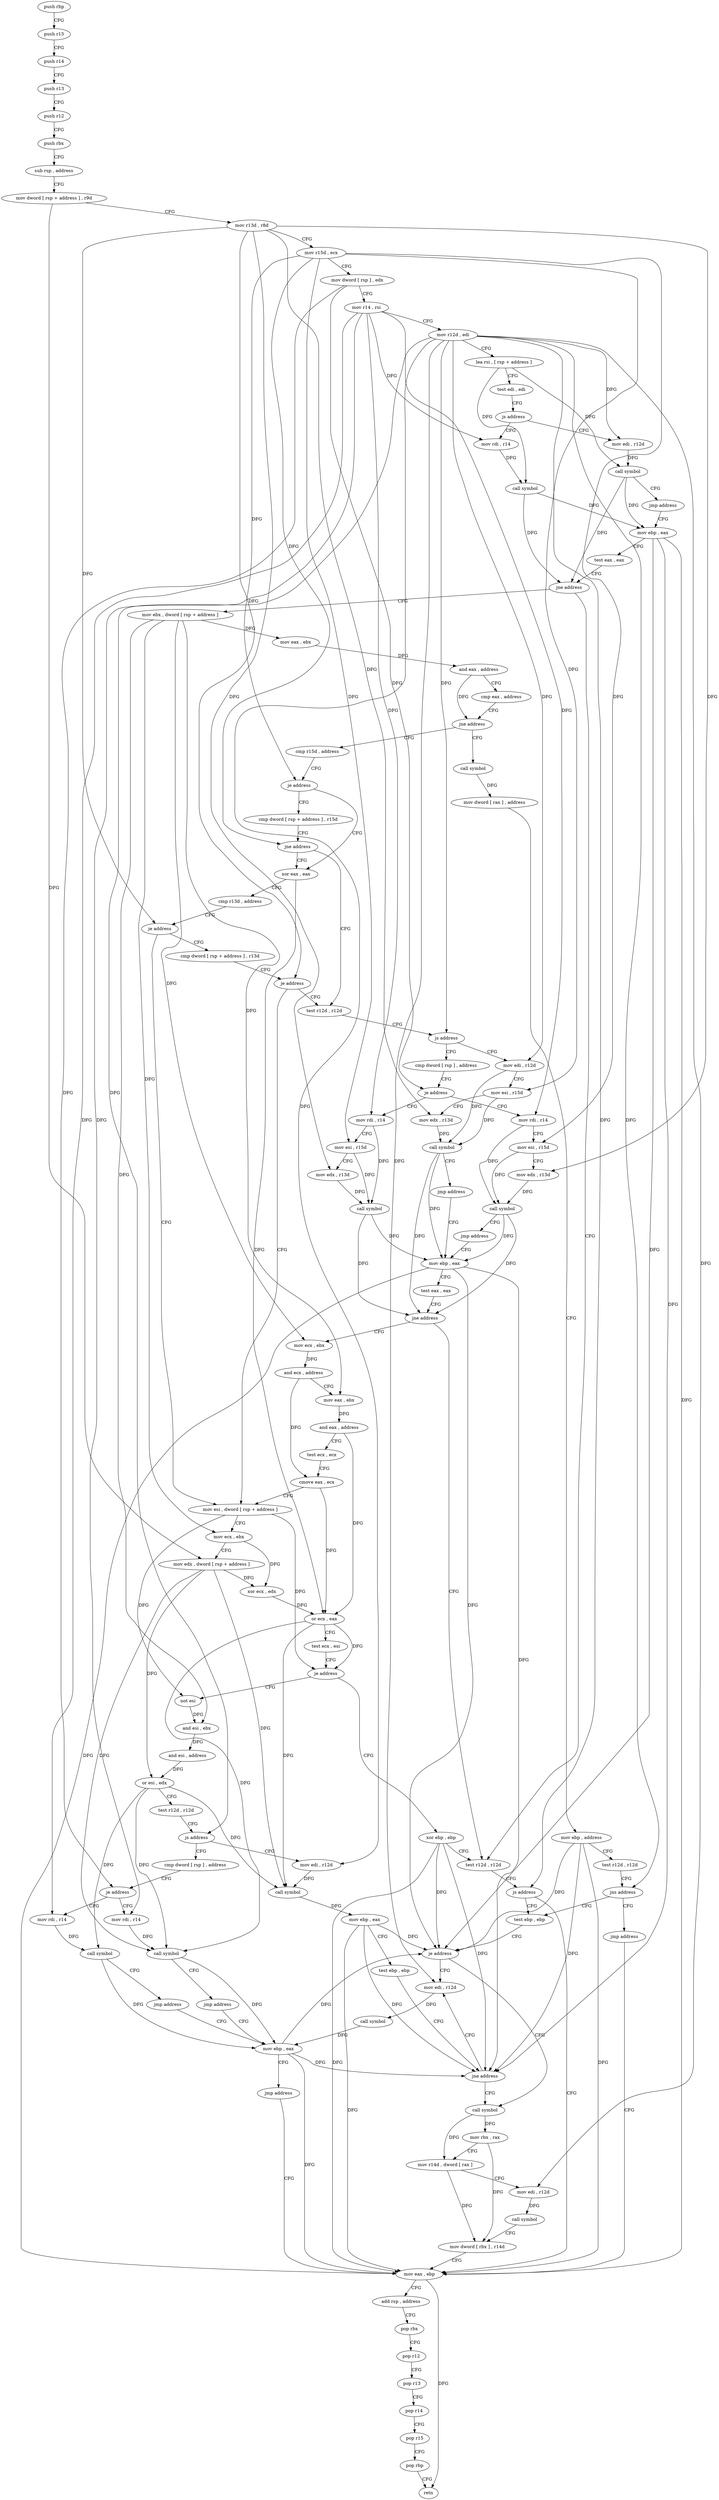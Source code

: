 digraph "func" {
"4271152" [label = "push rbp" ]
"4271153" [label = "push r15" ]
"4271155" [label = "push r14" ]
"4271157" [label = "push r13" ]
"4271159" [label = "push r12" ]
"4271161" [label = "push rbx" ]
"4271162" [label = "sub rsp , address" ]
"4271169" [label = "mov dword [ rsp + address ] , r9d" ]
"4271174" [label = "mov r13d , r8d" ]
"4271177" [label = "mov r15d , ecx" ]
"4271180" [label = "mov dword [ rsp ] , edx" ]
"4271183" [label = "mov r14 , rsi" ]
"4271186" [label = "mov r12d , edi" ]
"4271189" [label = "lea rsi , [ rsp + address ]" ]
"4271194" [label = "test edi , edi" ]
"4271196" [label = "js address" ]
"4271208" [label = "mov rdi , r14" ]
"4271198" [label = "mov edi , r12d" ]
"4271211" [label = "call symbol" ]
"4271216" [label = "mov ebp , eax" ]
"4271201" [label = "call symbol" ]
"4271206" [label = "jmp address" ]
"4271448" [label = "test r12d , r12d" ]
"4271451" [label = "js address" ]
"4271479" [label = "mov eax , ebp" ]
"4271453" [label = "test ebp , ebp" ]
"4271226" [label = "mov ebx , dword [ rsp + address ]" ]
"4271230" [label = "mov eax , ebx" ]
"4271232" [label = "and eax , address" ]
"4271237" [label = "cmp eax , address" ]
"4271242" [label = "jne address" ]
"4271293" [label = "call symbol" ]
"4271244" [label = "cmp r15d , address" ]
"4271218" [label = "test eax , eax" ]
"4271220" [label = "jne address" ]
"4271481" [label = "add rsp , address" ]
"4271488" [label = "pop rbx" ]
"4271489" [label = "pop r12" ]
"4271491" [label = "pop r13" ]
"4271493" [label = "pop r14" ]
"4271495" [label = "pop r15" ]
"4271497" [label = "pop rbp" ]
"4271498" [label = "retn" ]
"4271455" [label = "je address" ]
"4271434" [label = "mov edi , r12d" ]
"4271457" [label = "call symbol" ]
"4271298" [label = "mov dword [ rax ] , address" ]
"4271304" [label = "mov ebp , address" ]
"4271309" [label = "test r12d , r12d" ]
"4271312" [label = "jns address" ]
"4271318" [label = "jmp address" ]
"4271248" [label = "je address" ]
"4271257" [label = "xor eax , eax" ]
"4271250" [label = "cmp dword [ rsp + address ] , r15d" ]
"4271437" [label = "call symbol" ]
"4271442" [label = "mov ebp , eax" ]
"4271462" [label = "mov rbx , rax" ]
"4271465" [label = "mov r14d , dword [ rax ]" ]
"4271468" [label = "mov edi , r12d" ]
"4271471" [label = "call symbol" ]
"4271476" [label = "mov dword [ rbx ] , r14d" ]
"4271259" [label = "cmp r13d , address" ]
"4271263" [label = "je address" ]
"4271382" [label = "mov esi , dword [ rsp + address ]" ]
"4271265" [label = "cmp dword [ rsp + address ] , r13d" ]
"4271255" [label = "jne address" ]
"4271272" [label = "test r12d , r12d" ]
"4271389" [label = "mov ecx , ebx" ]
"4271391" [label = "mov edx , dword [ rsp + address ]" ]
"4271395" [label = "xor ecx , edx" ]
"4271397" [label = "or ecx , eax" ]
"4271399" [label = "test ecx , esi" ]
"4271401" [label = "je address" ]
"4271446" [label = "xor ebp , ebp" ]
"4271403" [label = "not esi" ]
"4271270" [label = "je address" ]
"4271275" [label = "js address" ]
"4271323" [label = "cmp dword [ rsp ] , address" ]
"4271277" [label = "mov edi , r12d" ]
"4271405" [label = "and esi , ebx" ]
"4271407" [label = "and esi , address" ]
"4271413" [label = "or esi , edx" ]
"4271415" [label = "test r12d , r12d" ]
"4271418" [label = "js address" ]
"4271499" [label = "cmp dword [ rsp ] , address" ]
"4271420" [label = "mov edi , r12d" ]
"4271327" [label = "je address" ]
"4271345" [label = "mov rdi , r14" ]
"4271329" [label = "mov rdi , r14" ]
"4271280" [label = "mov esi , r15d" ]
"4271283" [label = "mov edx , r13d" ]
"4271286" [label = "call symbol" ]
"4271291" [label = "jmp address" ]
"4271359" [label = "mov ebp , eax" ]
"4271503" [label = "je address" ]
"4271515" [label = "mov rdi , r14" ]
"4271505" [label = "mov rdi , r14" ]
"4271423" [label = "call symbol" ]
"4271428" [label = "mov ebp , eax" ]
"4271430" [label = "test ebp , ebp" ]
"4271432" [label = "jne address" ]
"4271348" [label = "mov esi , r15d" ]
"4271351" [label = "mov edx , r13d" ]
"4271354" [label = "call symbol" ]
"4271332" [label = "mov esi , r15d" ]
"4271335" [label = "mov edx , r13d" ]
"4271338" [label = "call symbol" ]
"4271343" [label = "jmp address" ]
"4271361" [label = "test eax , eax" ]
"4271363" [label = "jne address" ]
"4271365" [label = "mov ecx , ebx" ]
"4271518" [label = "call symbol" ]
"4271523" [label = "jmp address" ]
"4271508" [label = "call symbol" ]
"4271513" [label = "jmp address" ]
"4271367" [label = "and ecx , address" ]
"4271370" [label = "mov eax , ebx" ]
"4271372" [label = "and eax , address" ]
"4271377" [label = "test ecx , ecx" ]
"4271379" [label = "cmove eax , ecx" ]
"4271444" [label = "jmp address" ]
"4271152" -> "4271153" [ label = "CFG" ]
"4271153" -> "4271155" [ label = "CFG" ]
"4271155" -> "4271157" [ label = "CFG" ]
"4271157" -> "4271159" [ label = "CFG" ]
"4271159" -> "4271161" [ label = "CFG" ]
"4271161" -> "4271162" [ label = "CFG" ]
"4271162" -> "4271169" [ label = "CFG" ]
"4271169" -> "4271174" [ label = "CFG" ]
"4271169" -> "4271391" [ label = "DFG" ]
"4271174" -> "4271177" [ label = "CFG" ]
"4271174" -> "4271263" [ label = "DFG" ]
"4271174" -> "4271270" [ label = "DFG" ]
"4271174" -> "4271283" [ label = "DFG" ]
"4271174" -> "4271351" [ label = "DFG" ]
"4271174" -> "4271335" [ label = "DFG" ]
"4271177" -> "4271180" [ label = "CFG" ]
"4271177" -> "4271248" [ label = "DFG" ]
"4271177" -> "4271255" [ label = "DFG" ]
"4271177" -> "4271280" [ label = "DFG" ]
"4271177" -> "4271348" [ label = "DFG" ]
"4271177" -> "4271332" [ label = "DFG" ]
"4271180" -> "4271183" [ label = "CFG" ]
"4271180" -> "4271327" [ label = "DFG" ]
"4271180" -> "4271503" [ label = "DFG" ]
"4271183" -> "4271186" [ label = "CFG" ]
"4271183" -> "4271208" [ label = "DFG" ]
"4271183" -> "4271345" [ label = "DFG" ]
"4271183" -> "4271329" [ label = "DFG" ]
"4271183" -> "4271515" [ label = "DFG" ]
"4271183" -> "4271505" [ label = "DFG" ]
"4271186" -> "4271189" [ label = "CFG" ]
"4271186" -> "4271198" [ label = "DFG" ]
"4271186" -> "4271451" [ label = "DFG" ]
"4271186" -> "4271312" [ label = "DFG" ]
"4271186" -> "4271434" [ label = "DFG" ]
"4271186" -> "4271468" [ label = "DFG" ]
"4271186" -> "4271275" [ label = "DFG" ]
"4271186" -> "4271418" [ label = "DFG" ]
"4271186" -> "4271277" [ label = "DFG" ]
"4271186" -> "4271420" [ label = "DFG" ]
"4271189" -> "4271194" [ label = "CFG" ]
"4271189" -> "4271211" [ label = "DFG" ]
"4271189" -> "4271201" [ label = "DFG" ]
"4271194" -> "4271196" [ label = "CFG" ]
"4271196" -> "4271208" [ label = "CFG" ]
"4271196" -> "4271198" [ label = "CFG" ]
"4271208" -> "4271211" [ label = "DFG" ]
"4271198" -> "4271201" [ label = "DFG" ]
"4271211" -> "4271216" [ label = "DFG" ]
"4271211" -> "4271220" [ label = "DFG" ]
"4271216" -> "4271218" [ label = "CFG" ]
"4271216" -> "4271479" [ label = "DFG" ]
"4271216" -> "4271455" [ label = "DFG" ]
"4271216" -> "4271432" [ label = "DFG" ]
"4271201" -> "4271206" [ label = "CFG" ]
"4271201" -> "4271216" [ label = "DFG" ]
"4271201" -> "4271220" [ label = "DFG" ]
"4271206" -> "4271216" [ label = "CFG" ]
"4271448" -> "4271451" [ label = "CFG" ]
"4271451" -> "4271479" [ label = "CFG" ]
"4271451" -> "4271453" [ label = "CFG" ]
"4271479" -> "4271481" [ label = "CFG" ]
"4271479" -> "4271498" [ label = "DFG" ]
"4271453" -> "4271455" [ label = "CFG" ]
"4271226" -> "4271230" [ label = "DFG" ]
"4271226" -> "4271389" [ label = "DFG" ]
"4271226" -> "4271405" [ label = "DFG" ]
"4271226" -> "4271365" [ label = "DFG" ]
"4271226" -> "4271370" [ label = "DFG" ]
"4271230" -> "4271232" [ label = "DFG" ]
"4271232" -> "4271237" [ label = "CFG" ]
"4271232" -> "4271242" [ label = "DFG" ]
"4271237" -> "4271242" [ label = "CFG" ]
"4271242" -> "4271293" [ label = "CFG" ]
"4271242" -> "4271244" [ label = "CFG" ]
"4271293" -> "4271298" [ label = "DFG" ]
"4271244" -> "4271248" [ label = "CFG" ]
"4271218" -> "4271220" [ label = "CFG" ]
"4271220" -> "4271448" [ label = "CFG" ]
"4271220" -> "4271226" [ label = "CFG" ]
"4271481" -> "4271488" [ label = "CFG" ]
"4271488" -> "4271489" [ label = "CFG" ]
"4271489" -> "4271491" [ label = "CFG" ]
"4271491" -> "4271493" [ label = "CFG" ]
"4271493" -> "4271495" [ label = "CFG" ]
"4271495" -> "4271497" [ label = "CFG" ]
"4271497" -> "4271498" [ label = "CFG" ]
"4271455" -> "4271434" [ label = "CFG" ]
"4271455" -> "4271457" [ label = "CFG" ]
"4271434" -> "4271437" [ label = "DFG" ]
"4271457" -> "4271462" [ label = "DFG" ]
"4271457" -> "4271465" [ label = "DFG" ]
"4271298" -> "4271304" [ label = "CFG" ]
"4271304" -> "4271309" [ label = "CFG" ]
"4271304" -> "4271479" [ label = "DFG" ]
"4271304" -> "4271455" [ label = "DFG" ]
"4271304" -> "4271432" [ label = "DFG" ]
"4271309" -> "4271312" [ label = "CFG" ]
"4271312" -> "4271453" [ label = "CFG" ]
"4271312" -> "4271318" [ label = "CFG" ]
"4271318" -> "4271479" [ label = "CFG" ]
"4271248" -> "4271257" [ label = "CFG" ]
"4271248" -> "4271250" [ label = "CFG" ]
"4271257" -> "4271259" [ label = "CFG" ]
"4271257" -> "4271397" [ label = "DFG" ]
"4271250" -> "4271255" [ label = "CFG" ]
"4271437" -> "4271442" [ label = "DFG" ]
"4271442" -> "4271444" [ label = "CFG" ]
"4271442" -> "4271479" [ label = "DFG" ]
"4271442" -> "4271455" [ label = "DFG" ]
"4271442" -> "4271432" [ label = "DFG" ]
"4271462" -> "4271465" [ label = "CFG" ]
"4271462" -> "4271476" [ label = "DFG" ]
"4271465" -> "4271468" [ label = "CFG" ]
"4271465" -> "4271476" [ label = "DFG" ]
"4271468" -> "4271471" [ label = "DFG" ]
"4271471" -> "4271476" [ label = "CFG" ]
"4271476" -> "4271479" [ label = "CFG" ]
"4271259" -> "4271263" [ label = "CFG" ]
"4271263" -> "4271382" [ label = "CFG" ]
"4271263" -> "4271265" [ label = "CFG" ]
"4271382" -> "4271389" [ label = "CFG" ]
"4271382" -> "4271401" [ label = "DFG" ]
"4271382" -> "4271403" [ label = "DFG" ]
"4271265" -> "4271270" [ label = "CFG" ]
"4271255" -> "4271272" [ label = "CFG" ]
"4271255" -> "4271257" [ label = "CFG" ]
"4271272" -> "4271275" [ label = "CFG" ]
"4271389" -> "4271391" [ label = "CFG" ]
"4271389" -> "4271395" [ label = "DFG" ]
"4271391" -> "4271395" [ label = "DFG" ]
"4271391" -> "4271413" [ label = "DFG" ]
"4271391" -> "4271423" [ label = "DFG" ]
"4271391" -> "4271518" [ label = "DFG" ]
"4271395" -> "4271397" [ label = "DFG" ]
"4271397" -> "4271399" [ label = "CFG" ]
"4271397" -> "4271401" [ label = "DFG" ]
"4271397" -> "4271423" [ label = "DFG" ]
"4271397" -> "4271518" [ label = "DFG" ]
"4271399" -> "4271401" [ label = "CFG" ]
"4271401" -> "4271446" [ label = "CFG" ]
"4271401" -> "4271403" [ label = "CFG" ]
"4271446" -> "4271448" [ label = "CFG" ]
"4271446" -> "4271479" [ label = "DFG" ]
"4271446" -> "4271455" [ label = "DFG" ]
"4271446" -> "4271432" [ label = "DFG" ]
"4271403" -> "4271405" [ label = "DFG" ]
"4271270" -> "4271382" [ label = "CFG" ]
"4271270" -> "4271272" [ label = "CFG" ]
"4271275" -> "4271323" [ label = "CFG" ]
"4271275" -> "4271277" [ label = "CFG" ]
"4271323" -> "4271327" [ label = "CFG" ]
"4271277" -> "4271280" [ label = "CFG" ]
"4271277" -> "4271286" [ label = "DFG" ]
"4271405" -> "4271407" [ label = "DFG" ]
"4271407" -> "4271413" [ label = "DFG" ]
"4271413" -> "4271415" [ label = "CFG" ]
"4271413" -> "4271423" [ label = "DFG" ]
"4271413" -> "4271518" [ label = "DFG" ]
"4271413" -> "4271508" [ label = "DFG" ]
"4271415" -> "4271418" [ label = "CFG" ]
"4271418" -> "4271499" [ label = "CFG" ]
"4271418" -> "4271420" [ label = "CFG" ]
"4271499" -> "4271503" [ label = "CFG" ]
"4271420" -> "4271423" [ label = "DFG" ]
"4271327" -> "4271345" [ label = "CFG" ]
"4271327" -> "4271329" [ label = "CFG" ]
"4271345" -> "4271348" [ label = "CFG" ]
"4271345" -> "4271354" [ label = "DFG" ]
"4271329" -> "4271332" [ label = "CFG" ]
"4271329" -> "4271338" [ label = "DFG" ]
"4271280" -> "4271283" [ label = "CFG" ]
"4271280" -> "4271286" [ label = "DFG" ]
"4271283" -> "4271286" [ label = "DFG" ]
"4271286" -> "4271291" [ label = "CFG" ]
"4271286" -> "4271359" [ label = "DFG" ]
"4271286" -> "4271363" [ label = "DFG" ]
"4271291" -> "4271359" [ label = "CFG" ]
"4271359" -> "4271361" [ label = "CFG" ]
"4271359" -> "4271479" [ label = "DFG" ]
"4271359" -> "4271455" [ label = "DFG" ]
"4271359" -> "4271432" [ label = "DFG" ]
"4271503" -> "4271515" [ label = "CFG" ]
"4271503" -> "4271505" [ label = "CFG" ]
"4271515" -> "4271518" [ label = "DFG" ]
"4271505" -> "4271508" [ label = "DFG" ]
"4271423" -> "4271428" [ label = "DFG" ]
"4271428" -> "4271430" [ label = "CFG" ]
"4271428" -> "4271479" [ label = "DFG" ]
"4271428" -> "4271455" [ label = "DFG" ]
"4271428" -> "4271432" [ label = "DFG" ]
"4271430" -> "4271432" [ label = "CFG" ]
"4271432" -> "4271457" [ label = "CFG" ]
"4271432" -> "4271434" [ label = "CFG" ]
"4271348" -> "4271351" [ label = "CFG" ]
"4271348" -> "4271354" [ label = "DFG" ]
"4271351" -> "4271354" [ label = "DFG" ]
"4271354" -> "4271359" [ label = "DFG" ]
"4271354" -> "4271363" [ label = "DFG" ]
"4271332" -> "4271335" [ label = "CFG" ]
"4271332" -> "4271338" [ label = "DFG" ]
"4271335" -> "4271338" [ label = "DFG" ]
"4271338" -> "4271343" [ label = "CFG" ]
"4271338" -> "4271359" [ label = "DFG" ]
"4271338" -> "4271363" [ label = "DFG" ]
"4271343" -> "4271359" [ label = "CFG" ]
"4271361" -> "4271363" [ label = "CFG" ]
"4271363" -> "4271448" [ label = "CFG" ]
"4271363" -> "4271365" [ label = "CFG" ]
"4271365" -> "4271367" [ label = "DFG" ]
"4271518" -> "4271523" [ label = "CFG" ]
"4271518" -> "4271442" [ label = "DFG" ]
"4271523" -> "4271442" [ label = "CFG" ]
"4271508" -> "4271513" [ label = "CFG" ]
"4271508" -> "4271442" [ label = "DFG" ]
"4271513" -> "4271442" [ label = "CFG" ]
"4271367" -> "4271370" [ label = "CFG" ]
"4271367" -> "4271379" [ label = "DFG" ]
"4271370" -> "4271372" [ label = "DFG" ]
"4271372" -> "4271377" [ label = "CFG" ]
"4271372" -> "4271397" [ label = "DFG" ]
"4271377" -> "4271379" [ label = "CFG" ]
"4271379" -> "4271382" [ label = "CFG" ]
"4271379" -> "4271397" [ label = "DFG" ]
"4271444" -> "4271479" [ label = "CFG" ]
}
